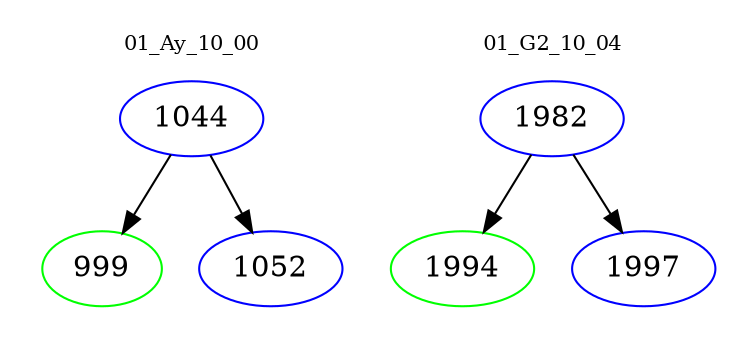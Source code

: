 digraph{
subgraph cluster_0 {
color = white
label = "01_Ay_10_00";
fontsize=10;
T0_1044 [label="1044", color="blue"]
T0_1044 -> T0_999 [color="black"]
T0_999 [label="999", color="green"]
T0_1044 -> T0_1052 [color="black"]
T0_1052 [label="1052", color="blue"]
}
subgraph cluster_1 {
color = white
label = "01_G2_10_04";
fontsize=10;
T1_1982 [label="1982", color="blue"]
T1_1982 -> T1_1994 [color="black"]
T1_1994 [label="1994", color="green"]
T1_1982 -> T1_1997 [color="black"]
T1_1997 [label="1997", color="blue"]
}
}
